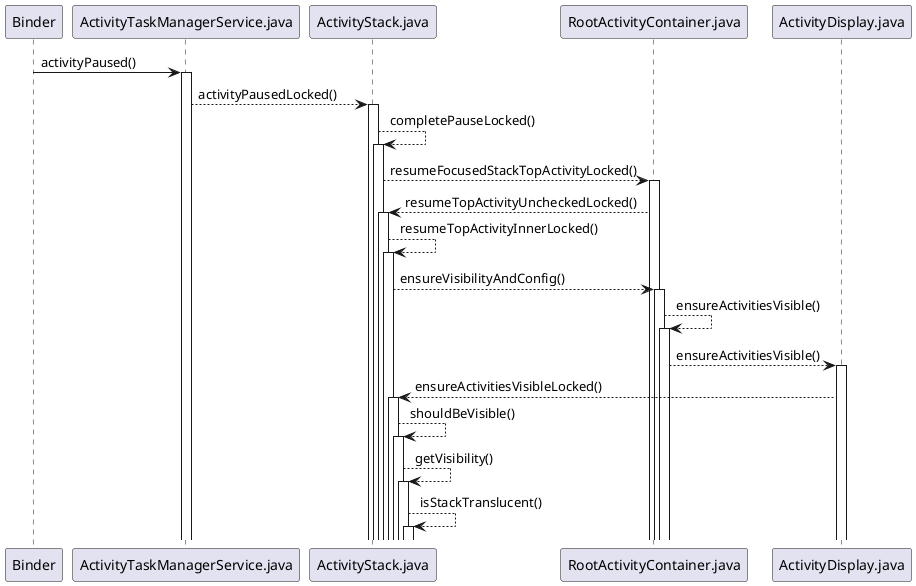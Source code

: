 @startuml
Binder -> ActivityTaskManagerService.java: activityPaused()
activate ActivityTaskManagerService.java
ActivityTaskManagerService.java --> ActivityStack.java: activityPausedLocked()
activate ActivityStack.java
ActivityStack.java --> ActivityStack.java: completePauseLocked()
activate ActivityStack.java
ActivityStack.java --> RootActivityContainer.java: resumeFocusedStackTopActivityLocked()
activate RootActivityContainer.java
RootActivityContainer.java --> ActivityStack.java: resumeTopActivityUncheckedLocked()
activate ActivityStack.java
ActivityStack.java --> ActivityStack.java: resumeTopActivityInnerLocked()
activate ActivityStack.java
ActivityStack.java --> RootActivityContainer.java: ensureVisibilityAndConfig()
activate RootActivityContainer.java
RootActivityContainer.java --> RootActivityContainer.java: ensureActivitiesVisible()
activate RootActivityContainer.java
RootActivityContainer.java --> ActivityDisplay.java: ensureActivitiesVisible()
activate ActivityDisplay.java
ActivityDisplay.java --> ActivityStack.java: ensureActivitiesVisibleLocked()
activate ActivityStack.java
ActivityStack.java --> ActivityStack.java: shouldBeVisible()
activate ActivityStack.java
ActivityStack.java --> ActivityStack.java: getVisibility()
activate ActivityStack.java
ActivityStack.java --> ActivityStack.java: isStackTranslucent()
activate ActivityStack.java

@enduml